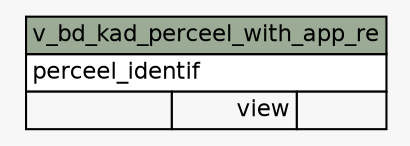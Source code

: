 // dot 2.40.1 on Linux 4.15.0-36-generic
// SchemaSpy rev Unknown
digraph "v_bd_kad_perceel_with_app_re" {
  graph [
    rankdir="RL"
    bgcolor="#f7f7f7"
    nodesep="0.18"
    ranksep="0.46"
    fontname="Helvetica"
    fontsize="11"
  ];
  node [
    fontname="Helvetica"
    fontsize="11"
    shape="plaintext"
  ];
  edge [
    arrowsize="0.8"
  ];
  "v_bd_kad_perceel_with_app_re" [
    label=<
    <TABLE BORDER="0" CELLBORDER="1" CELLSPACING="0" BGCOLOR="#ffffff">
      <TR><TD COLSPAN="3" BGCOLOR="#9bab96" ALIGN="CENTER">v_bd_kad_perceel_with_app_re</TD></TR>
      <TR><TD PORT="perceel_identif" COLSPAN="3" ALIGN="LEFT">perceel_identif</TD></TR>
      <TR><TD ALIGN="LEFT" BGCOLOR="#f7f7f7">  </TD><TD ALIGN="RIGHT" BGCOLOR="#f7f7f7">view</TD><TD ALIGN="RIGHT" BGCOLOR="#f7f7f7">  </TD></TR>
    </TABLE>>
    URL="tables/v_bd_kad_perceel_with_app_re.html"
    tooltip="v_bd_kad_perceel_with_app_re"
  ];
}
